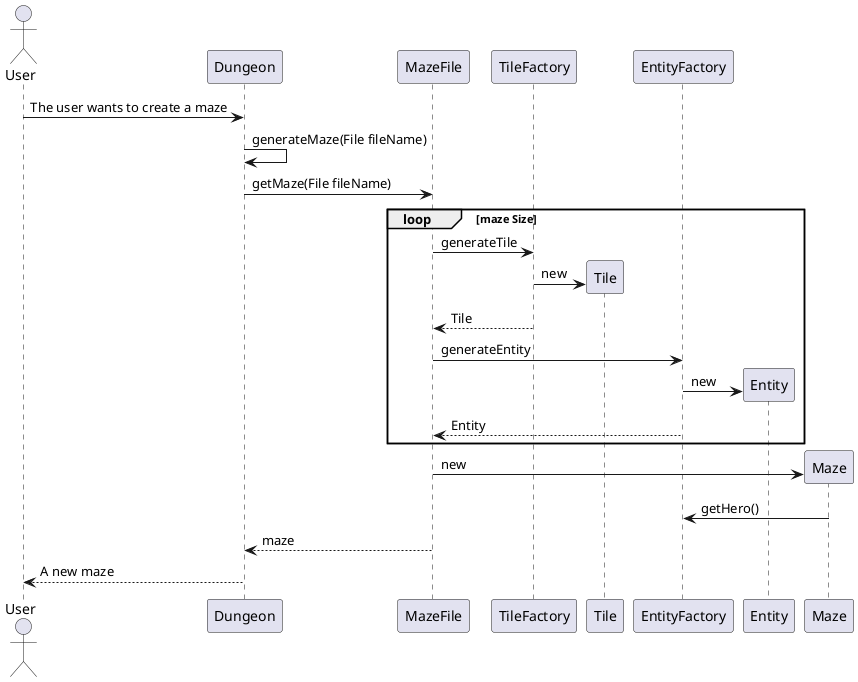 @startuml
Actor User
User -> Dungeon : The user wants to create a maze
Dungeon -> Dungeon : generateMaze(File fileName)
Dungeon -> MazeFile : getMaze(File fileName)
Loop maze Size
    MazeFile -> TileFactory : generateTile
    create Tile
    TileFactory -> Tile : new
    TileFactory --> MazeFile : Tile
    MazeFile -> EntityFactory : generateEntity
    create Entity
    EntityFactory -> Entity : new
    EntityFactory --> MazeFile : Entity
end
create Maze
MazeFile -> Maze : new
Maze -> EntityFactory : getHero()
MazeFile --> Dungeon : maze
Dungeon --> User : A new maze
@enduml
